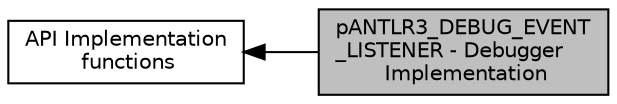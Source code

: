 digraph "pANTLR3_DEBUG_EVENT_LISTENER - Debugger Implementation"
{
  edge [fontname="Helvetica",fontsize="10",labelfontname="Helvetica",labelfontsize="10"];
  node [fontname="Helvetica",fontsize="10",shape=record];
  rankdir=LR;
  Node0 [label="pANTLR3_DEBUG_EVENT\l_LISTENER - Debugger\l Implementation",height=0.2,width=0.4,color="black", fillcolor="grey75", style="filled", fontcolor="black"];
  Node1 [label="API Implementation\l functions",height=0.2,width=0.4,color="black", fillcolor="white", style="filled",URL="$dc/de9/group__apiimplementations.html"];
  Node1->Node0 [shape=plaintext, dir="back", style="solid"];
}
